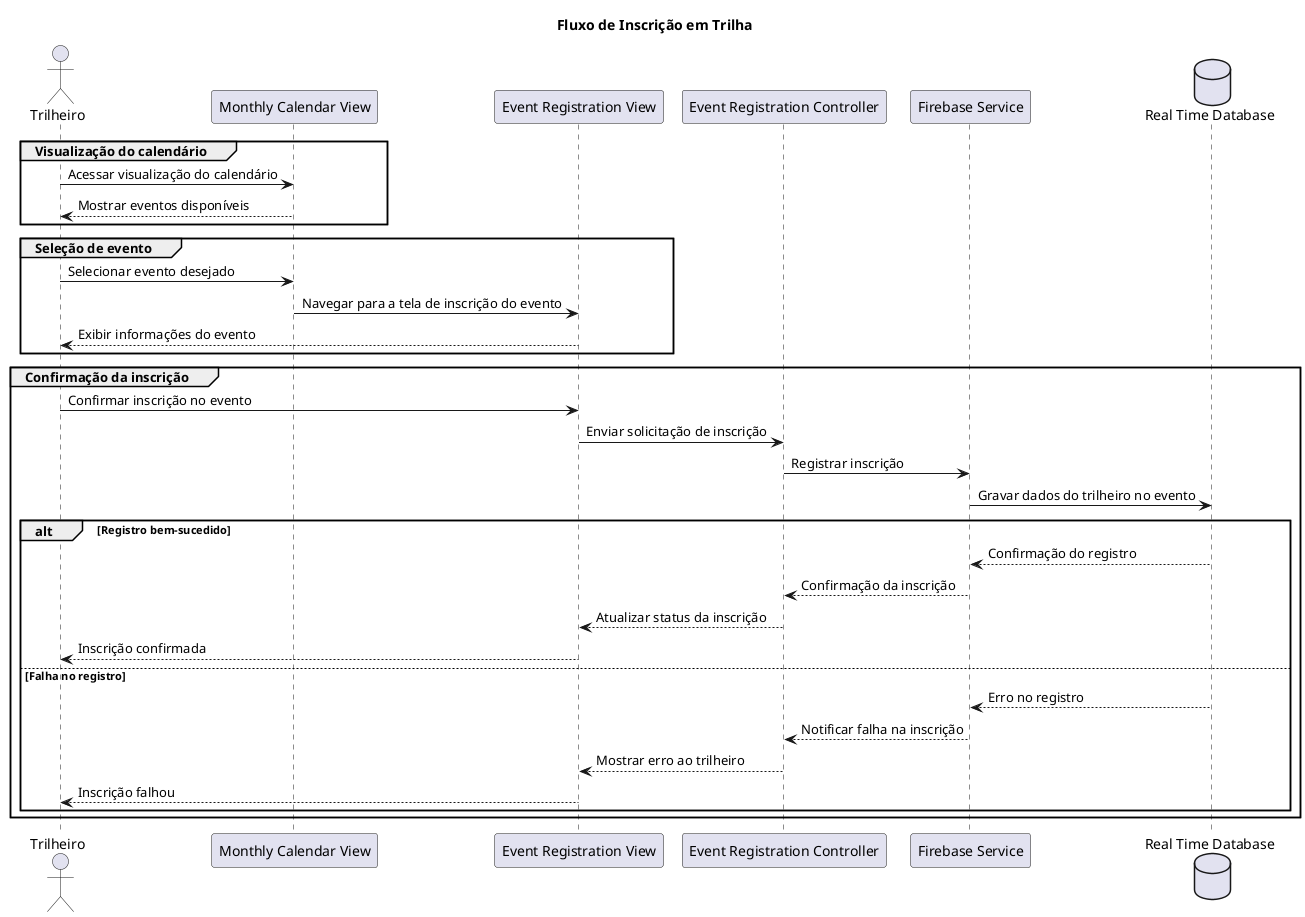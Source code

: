 @startuml pe_na_pedra_sequence_diagram_12

title Fluxo de Inscrição em Trilha

actor Trilheiro as tr
participant "Monthly Calendar View" as mcv
participant "Event Registration View" as erv
participant "Event Registration Controller" as evc
participant "Firebase Service" as firebase
database "Real Time Database" as realTimeDatabase

group Visualização do calendário
    tr -> mcv: Acessar visualização do calendário
    mcv --> tr: Mostrar eventos disponíveis
end

group Seleção de evento
    tr -> mcv: Selecionar evento desejado
    mcv -> erv: Navegar para a tela de inscrição do evento
    erv --> tr: Exibir informações do evento
end

group Confirmação da inscrição
    tr -> erv: Confirmar inscrição no evento
    erv -> evc: Enviar solicitação de inscrição
    evc -> firebase: Registrar inscrição
    firebase -> realTimeDatabase: Gravar dados do trilheiro no evento
    alt Registro bem-sucedido
        realTimeDatabase --> firebase: Confirmação do registro
        firebase --> evc: Confirmação da inscrição
        evc --> erv: Atualizar status da inscrição
        erv --> tr: Inscrição confirmada
    else Falha no registro
        realTimeDatabase --> firebase: Erro no registro
        firebase --> evc: Notificar falha na inscrição
        evc --> erv: Mostrar erro ao trilheiro
        erv --> tr: Inscrição falhou
    end
end

@enduml
